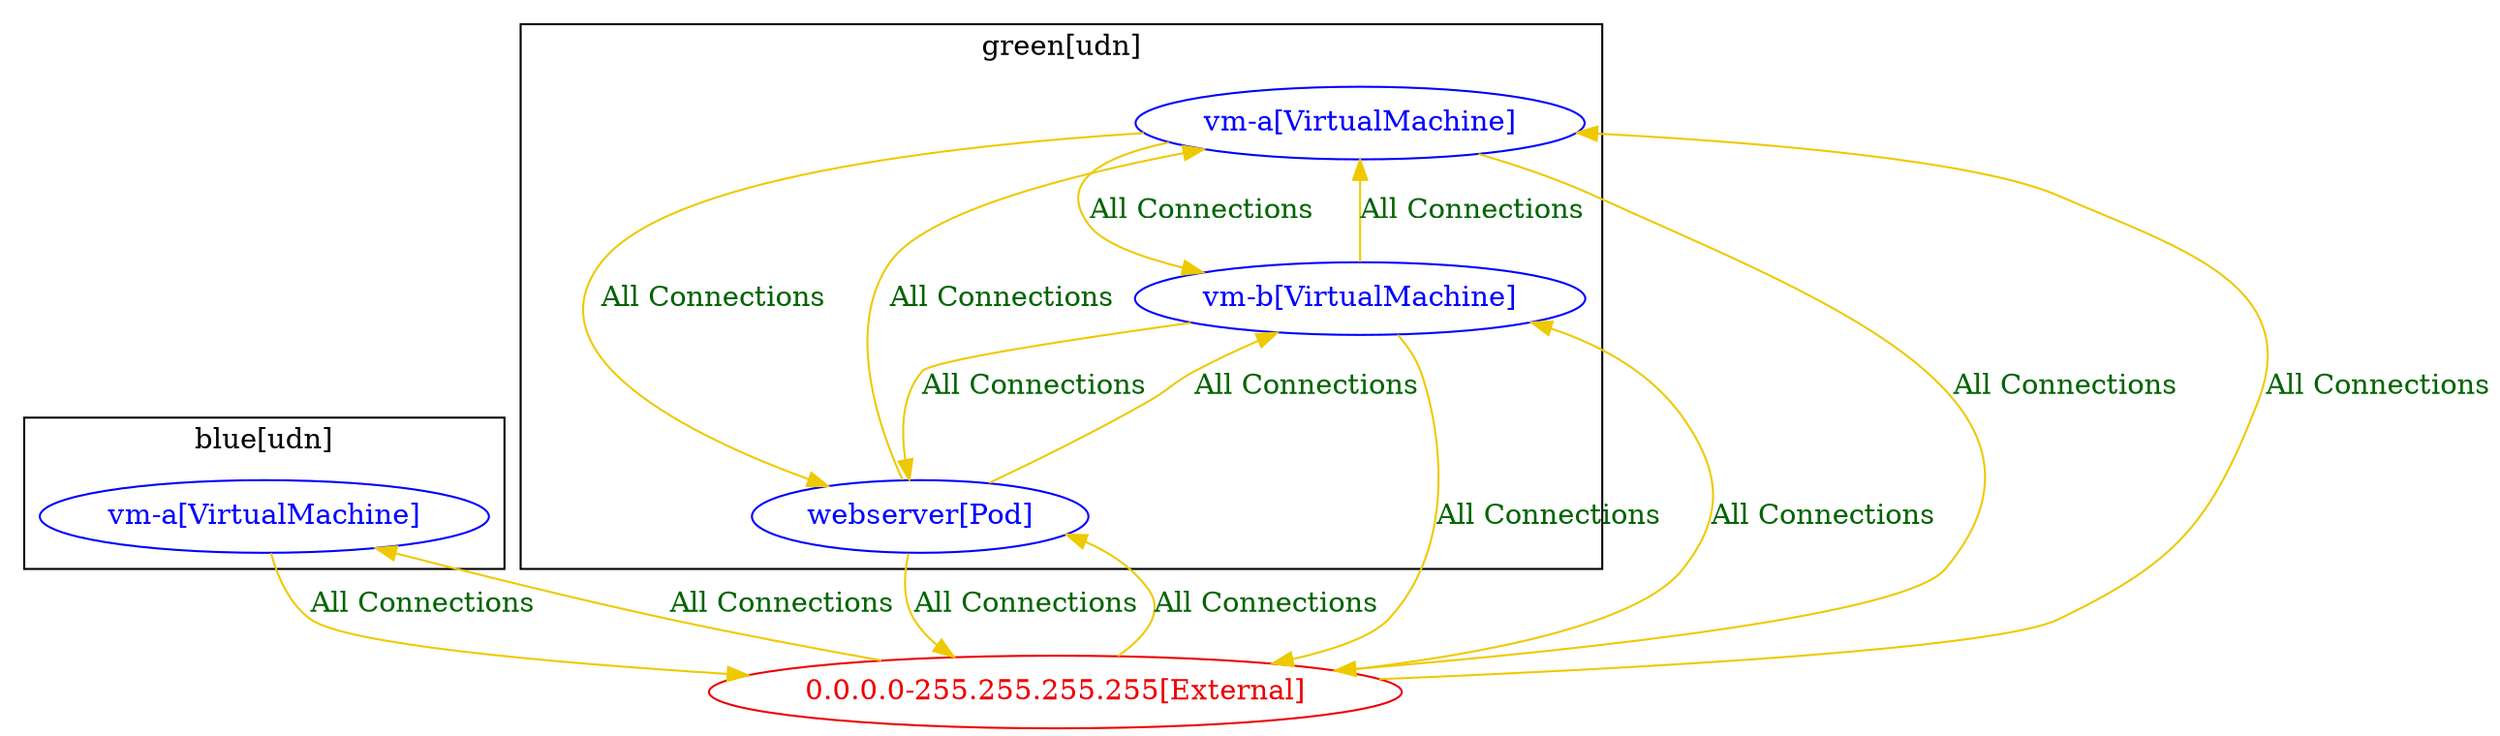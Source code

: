 digraph {
	subgraph "cluster_blue[udn]" {
		color="black"
		fontcolor="black"
		"blue/vm-a[VirtualMachine]" [label="vm-a[VirtualMachine]" color="blue" fontcolor="blue"]
		label="blue[udn]"
	}
	subgraph "cluster_green[udn]" {
		color="black"
		fontcolor="black"
		"green/vm-a[VirtualMachine]" [label="vm-a[VirtualMachine]" color="blue" fontcolor="blue"]
		"green/vm-b[VirtualMachine]" [label="vm-b[VirtualMachine]" color="blue" fontcolor="blue"]
		"green/webserver[Pod]" [label="webserver[Pod]" color="blue" fontcolor="blue"]
		label="green[udn]"
	}
	"0.0.0.0-255.255.255.255[External]" [label="0.0.0.0-255.255.255.255[External]" color="red2" fontcolor="red2"]
	"0.0.0.0-255.255.255.255[External]" -> "blue/vm-a[VirtualMachine]" [label="All Connections" color="gold2" fontcolor="darkgreen" weight=0.5]
	"0.0.0.0-255.255.255.255[External]" -> "green/vm-a[VirtualMachine]" [label="All Connections" color="gold2" fontcolor="darkgreen" weight=0.5]
	"0.0.0.0-255.255.255.255[External]" -> "green/vm-b[VirtualMachine]" [label="All Connections" color="gold2" fontcolor="darkgreen" weight=0.5]
	"0.0.0.0-255.255.255.255[External]" -> "green/webserver[Pod]" [label="All Connections" color="gold2" fontcolor="darkgreen" weight=0.5]
	"blue/vm-a[VirtualMachine]" -> "0.0.0.0-255.255.255.255[External]" [label="All Connections" color="gold2" fontcolor="darkgreen" weight=1]
	"green/vm-a[VirtualMachine]" -> "0.0.0.0-255.255.255.255[External]" [label="All Connections" color="gold2" fontcolor="darkgreen" weight=1]
	"green/vm-a[VirtualMachine]" -> "green/vm-b[VirtualMachine]" [label="All Connections" color="gold2" fontcolor="darkgreen" weight=0.5]
	"green/vm-a[VirtualMachine]" -> "green/webserver[Pod]" [label="All Connections" color="gold2" fontcolor="darkgreen" weight=0.5]
	"green/vm-b[VirtualMachine]" -> "0.0.0.0-255.255.255.255[External]" [label="All Connections" color="gold2" fontcolor="darkgreen" weight=1]
	"green/vm-b[VirtualMachine]" -> "green/vm-a[VirtualMachine]" [label="All Connections" color="gold2" fontcolor="darkgreen" weight=1]
	"green/vm-b[VirtualMachine]" -> "green/webserver[Pod]" [label="All Connections" color="gold2" fontcolor="darkgreen" weight=0.5]
	"green/webserver[Pod]" -> "0.0.0.0-255.255.255.255[External]" [label="All Connections" color="gold2" fontcolor="darkgreen" weight=1]
	"green/webserver[Pod]" -> "green/vm-a[VirtualMachine]" [label="All Connections" color="gold2" fontcolor="darkgreen" weight=1]
	"green/webserver[Pod]" -> "green/vm-b[VirtualMachine]" [label="All Connections" color="gold2" fontcolor="darkgreen" weight=1]
}